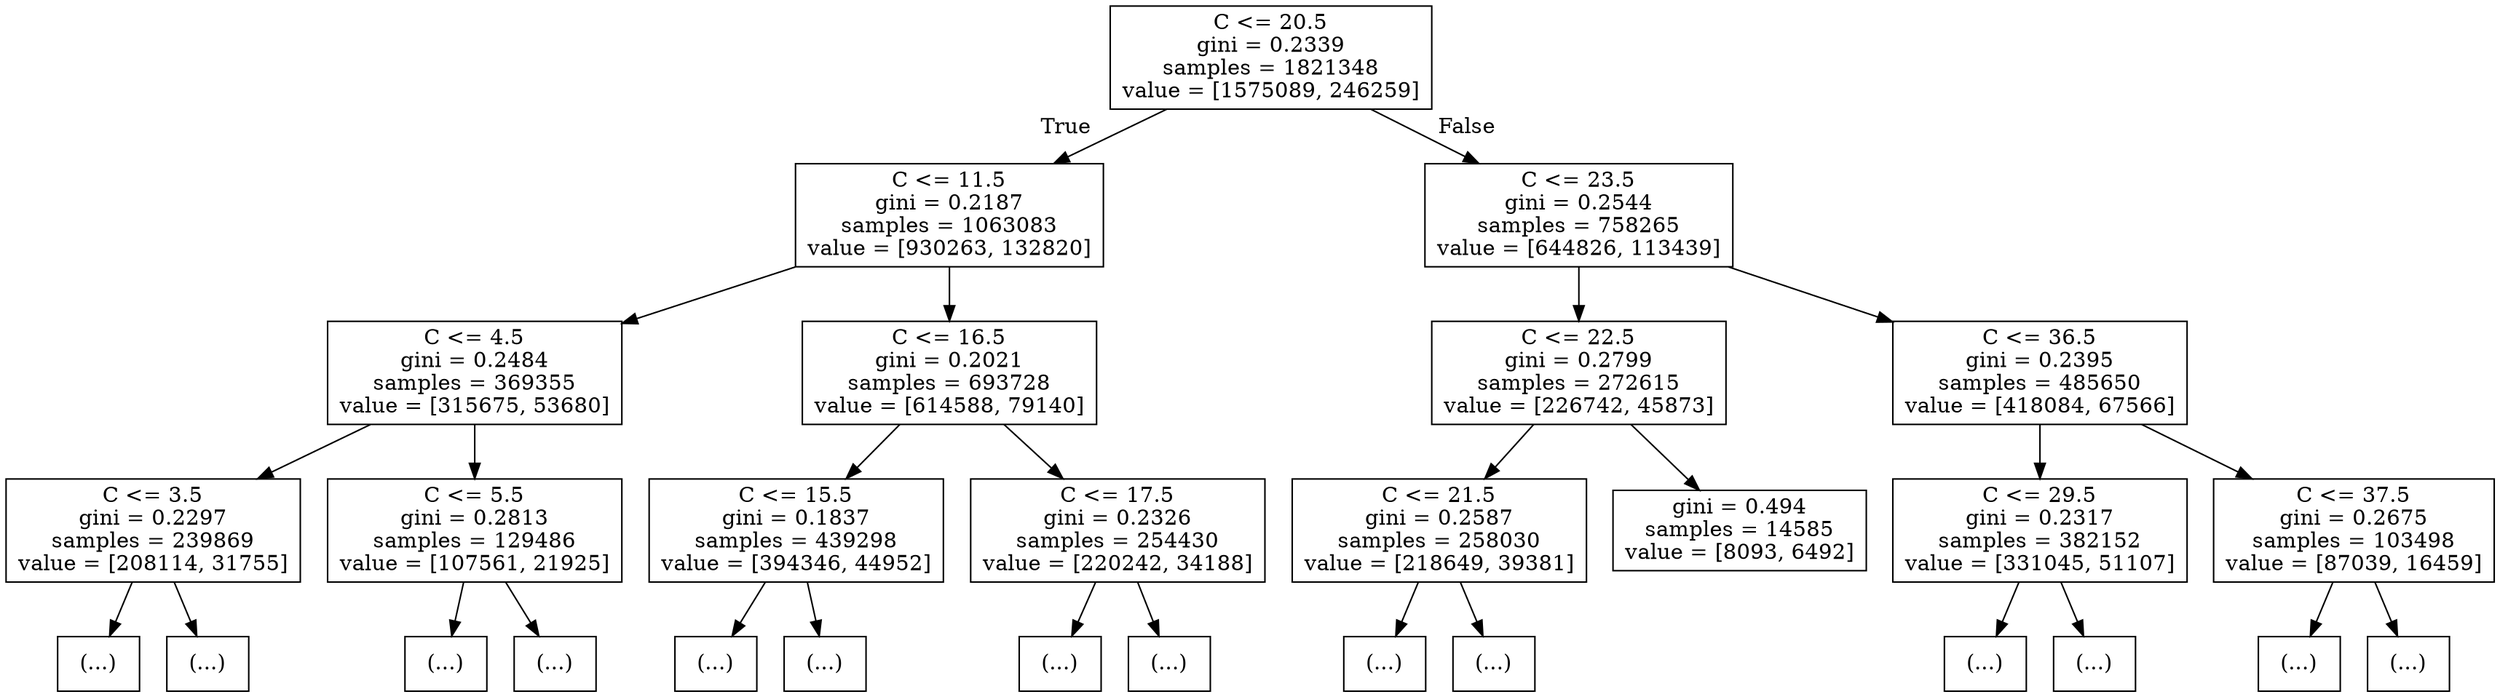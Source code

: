 digraph Tree {
node [shape=box] ;
0 [label="C <= 20.5\ngini = 0.2339\nsamples = 1821348\nvalue = [1575089, 246259]"] ;
1 [label="C <= 11.5\ngini = 0.2187\nsamples = 1063083\nvalue = [930263, 132820]"] ;
0 -> 1 [labeldistance=2.5, labelangle=45, headlabel="True"] ;
2 [label="C <= 4.5\ngini = 0.2484\nsamples = 369355\nvalue = [315675, 53680]"] ;
1 -> 2 ;
3 [label="C <= 3.5\ngini = 0.2297\nsamples = 239869\nvalue = [208114, 31755]"] ;
2 -> 3 ;
4 [label="(...)"] ;
3 -> 4 ;
11 [label="(...)"] ;
3 -> 11 ;
12 [label="C <= 5.5\ngini = 0.2813\nsamples = 129486\nvalue = [107561, 21925]"] ;
2 -> 12 ;
13 [label="(...)"] ;
12 -> 13 ;
14 [label="(...)"] ;
12 -> 14 ;
25 [label="C <= 16.5\ngini = 0.2021\nsamples = 693728\nvalue = [614588, 79140]"] ;
1 -> 25 ;
26 [label="C <= 15.5\ngini = 0.1837\nsamples = 439298\nvalue = [394346, 44952]"] ;
25 -> 26 ;
27 [label="(...)"] ;
26 -> 27 ;
34 [label="(...)"] ;
26 -> 34 ;
35 [label="C <= 17.5\ngini = 0.2326\nsamples = 254430\nvalue = [220242, 34188]"] ;
25 -> 35 ;
36 [label="(...)"] ;
35 -> 36 ;
37 [label="(...)"] ;
35 -> 37 ;
42 [label="C <= 23.5\ngini = 0.2544\nsamples = 758265\nvalue = [644826, 113439]"] ;
0 -> 42 [labeldistance=2.5, labelangle=-45, headlabel="False"] ;
43 [label="C <= 22.5\ngini = 0.2799\nsamples = 272615\nvalue = [226742, 45873]"] ;
42 -> 43 ;
44 [label="C <= 21.5\ngini = 0.2587\nsamples = 258030\nvalue = [218649, 39381]"] ;
43 -> 44 ;
45 [label="(...)"] ;
44 -> 45 ;
46 [label="(...)"] ;
44 -> 46 ;
47 [label="gini = 0.494\nsamples = 14585\nvalue = [8093, 6492]"] ;
43 -> 47 ;
48 [label="C <= 36.5\ngini = 0.2395\nsamples = 485650\nvalue = [418084, 67566]"] ;
42 -> 48 ;
49 [label="C <= 29.5\ngini = 0.2317\nsamples = 382152\nvalue = [331045, 51107]"] ;
48 -> 49 ;
50 [label="(...)"] ;
49 -> 50 ;
61 [label="(...)"] ;
49 -> 61 ;
74 [label="C <= 37.5\ngini = 0.2675\nsamples = 103498\nvalue = [87039, 16459]"] ;
48 -> 74 ;
75 [label="(...)"] ;
74 -> 75 ;
76 [label="(...)"] ;
74 -> 76 ;
}